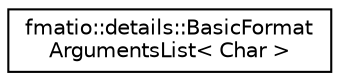digraph "Graphical Class Hierarchy"
{
 // LATEX_PDF_SIZE
  edge [fontname="Helvetica",fontsize="10",labelfontname="Helvetica",labelfontsize="10"];
  node [fontname="Helvetica",fontsize="10",shape=record];
  rankdir="LR";
  Node0 [label="fmatio::details::BasicFormat\lArgumentsList\< Char \>",height=0.2,width=0.4,color="black", fillcolor="white", style="filled",URL="$classfmatio_1_1details_1_1BasicFormatArgumentsList.html",tooltip="A list to store format arguments."];
}
